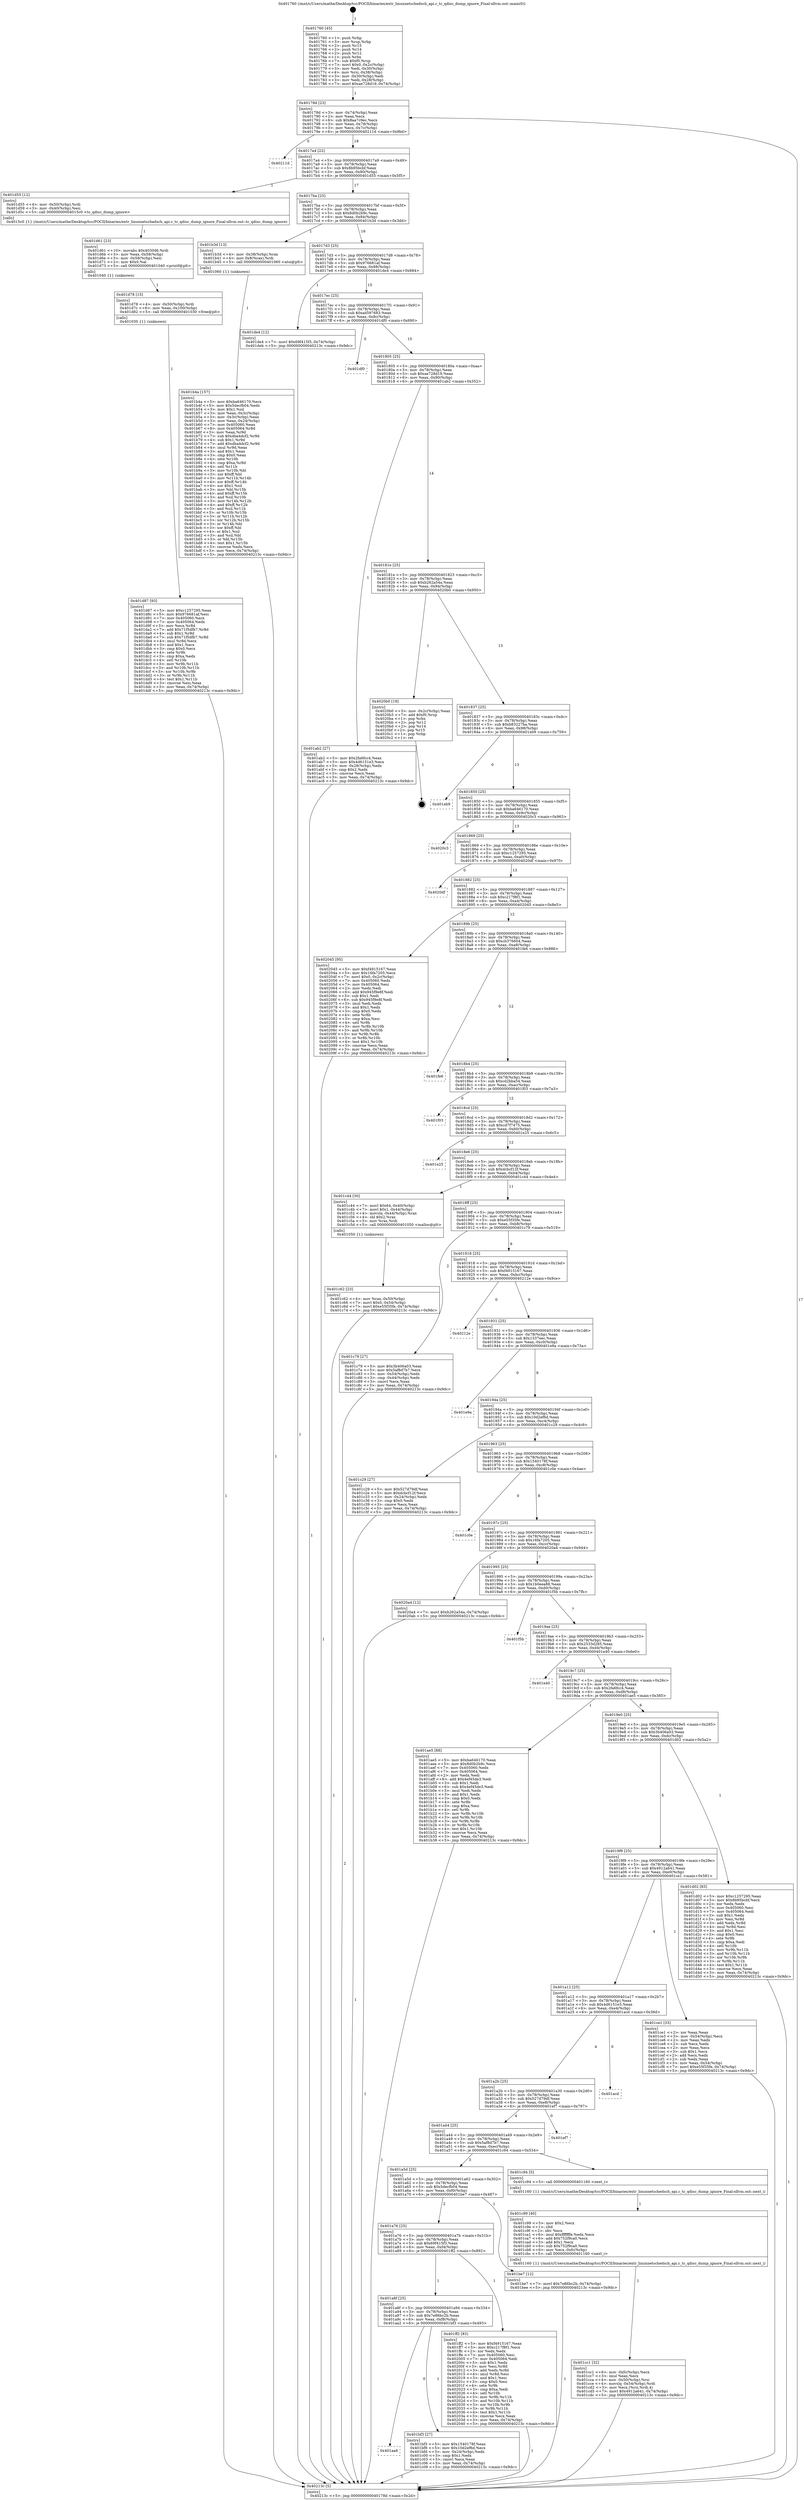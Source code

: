 digraph "0x401760" {
  label = "0x401760 (/mnt/c/Users/mathe/Desktop/tcc/POCII/binaries/extr_linuxnetschedsch_api.c_tc_qdisc_dump_ignore_Final-ollvm.out::main(0))"
  labelloc = "t"
  node[shape=record]

  Entry [label="",width=0.3,height=0.3,shape=circle,fillcolor=black,style=filled]
  "0x40178d" [label="{
     0x40178d [23]\l
     | [instrs]\l
     &nbsp;&nbsp;0x40178d \<+3\>: mov -0x74(%rbp),%eax\l
     &nbsp;&nbsp;0x401790 \<+2\>: mov %eax,%ecx\l
     &nbsp;&nbsp;0x401792 \<+6\>: sub $0x8aa7c9ec,%ecx\l
     &nbsp;&nbsp;0x401798 \<+3\>: mov %eax,-0x78(%rbp)\l
     &nbsp;&nbsp;0x40179b \<+3\>: mov %ecx,-0x7c(%rbp)\l
     &nbsp;&nbsp;0x40179e \<+6\>: je 000000000040211d \<main+0x9bd\>\l
  }"]
  "0x40211d" [label="{
     0x40211d\l
  }", style=dashed]
  "0x4017a4" [label="{
     0x4017a4 [22]\l
     | [instrs]\l
     &nbsp;&nbsp;0x4017a4 \<+5\>: jmp 00000000004017a9 \<main+0x49\>\l
     &nbsp;&nbsp;0x4017a9 \<+3\>: mov -0x78(%rbp),%eax\l
     &nbsp;&nbsp;0x4017ac \<+5\>: sub $0x8b95bcbf,%eax\l
     &nbsp;&nbsp;0x4017b1 \<+3\>: mov %eax,-0x80(%rbp)\l
     &nbsp;&nbsp;0x4017b4 \<+6\>: je 0000000000401d55 \<main+0x5f5\>\l
  }"]
  Exit [label="",width=0.3,height=0.3,shape=circle,fillcolor=black,style=filled,peripheries=2]
  "0x401d55" [label="{
     0x401d55 [12]\l
     | [instrs]\l
     &nbsp;&nbsp;0x401d55 \<+4\>: mov -0x50(%rbp),%rdi\l
     &nbsp;&nbsp;0x401d59 \<+3\>: mov -0x40(%rbp),%esi\l
     &nbsp;&nbsp;0x401d5c \<+5\>: call 00000000004015c0 \<tc_qdisc_dump_ignore\>\l
     | [calls]\l
     &nbsp;&nbsp;0x4015c0 \{1\} (/mnt/c/Users/mathe/Desktop/tcc/POCII/binaries/extr_linuxnetschedsch_api.c_tc_qdisc_dump_ignore_Final-ollvm.out::tc_qdisc_dump_ignore)\l
  }"]
  "0x4017ba" [label="{
     0x4017ba [25]\l
     | [instrs]\l
     &nbsp;&nbsp;0x4017ba \<+5\>: jmp 00000000004017bf \<main+0x5f\>\l
     &nbsp;&nbsp;0x4017bf \<+3\>: mov -0x78(%rbp),%eax\l
     &nbsp;&nbsp;0x4017c2 \<+5\>: sub $0x8d0b2b9c,%eax\l
     &nbsp;&nbsp;0x4017c7 \<+6\>: mov %eax,-0x84(%rbp)\l
     &nbsp;&nbsp;0x4017cd \<+6\>: je 0000000000401b3d \<main+0x3dd\>\l
  }"]
  "0x401d87" [label="{
     0x401d87 [93]\l
     | [instrs]\l
     &nbsp;&nbsp;0x401d87 \<+5\>: mov $0xc1257295,%eax\l
     &nbsp;&nbsp;0x401d8c \<+5\>: mov $0x976681af,%esi\l
     &nbsp;&nbsp;0x401d91 \<+7\>: mov 0x405060,%ecx\l
     &nbsp;&nbsp;0x401d98 \<+7\>: mov 0x405064,%edx\l
     &nbsp;&nbsp;0x401d9f \<+3\>: mov %ecx,%r8d\l
     &nbsp;&nbsp;0x401da2 \<+7\>: add $0x71f5dfb7,%r8d\l
     &nbsp;&nbsp;0x401da9 \<+4\>: sub $0x1,%r8d\l
     &nbsp;&nbsp;0x401dad \<+7\>: sub $0x71f5dfb7,%r8d\l
     &nbsp;&nbsp;0x401db4 \<+4\>: imul %r8d,%ecx\l
     &nbsp;&nbsp;0x401db8 \<+3\>: and $0x1,%ecx\l
     &nbsp;&nbsp;0x401dbb \<+3\>: cmp $0x0,%ecx\l
     &nbsp;&nbsp;0x401dbe \<+4\>: sete %r9b\l
     &nbsp;&nbsp;0x401dc2 \<+3\>: cmp $0xa,%edx\l
     &nbsp;&nbsp;0x401dc5 \<+4\>: setl %r10b\l
     &nbsp;&nbsp;0x401dc9 \<+3\>: mov %r9b,%r11b\l
     &nbsp;&nbsp;0x401dcc \<+3\>: and %r10b,%r11b\l
     &nbsp;&nbsp;0x401dcf \<+3\>: xor %r10b,%r9b\l
     &nbsp;&nbsp;0x401dd2 \<+3\>: or %r9b,%r11b\l
     &nbsp;&nbsp;0x401dd5 \<+4\>: test $0x1,%r11b\l
     &nbsp;&nbsp;0x401dd9 \<+3\>: cmovne %esi,%eax\l
     &nbsp;&nbsp;0x401ddc \<+3\>: mov %eax,-0x74(%rbp)\l
     &nbsp;&nbsp;0x401ddf \<+5\>: jmp 000000000040213c \<main+0x9dc\>\l
  }"]
  "0x401b3d" [label="{
     0x401b3d [13]\l
     | [instrs]\l
     &nbsp;&nbsp;0x401b3d \<+4\>: mov -0x38(%rbp),%rax\l
     &nbsp;&nbsp;0x401b41 \<+4\>: mov 0x8(%rax),%rdi\l
     &nbsp;&nbsp;0x401b45 \<+5\>: call 0000000000401060 \<atoi@plt\>\l
     | [calls]\l
     &nbsp;&nbsp;0x401060 \{1\} (unknown)\l
  }"]
  "0x4017d3" [label="{
     0x4017d3 [25]\l
     | [instrs]\l
     &nbsp;&nbsp;0x4017d3 \<+5\>: jmp 00000000004017d8 \<main+0x78\>\l
     &nbsp;&nbsp;0x4017d8 \<+3\>: mov -0x78(%rbp),%eax\l
     &nbsp;&nbsp;0x4017db \<+5\>: sub $0x976681af,%eax\l
     &nbsp;&nbsp;0x4017e0 \<+6\>: mov %eax,-0x88(%rbp)\l
     &nbsp;&nbsp;0x4017e6 \<+6\>: je 0000000000401de4 \<main+0x684\>\l
  }"]
  "0x401d78" [label="{
     0x401d78 [15]\l
     | [instrs]\l
     &nbsp;&nbsp;0x401d78 \<+4\>: mov -0x50(%rbp),%rdi\l
     &nbsp;&nbsp;0x401d7c \<+6\>: mov %eax,-0x100(%rbp)\l
     &nbsp;&nbsp;0x401d82 \<+5\>: call 0000000000401030 \<free@plt\>\l
     | [calls]\l
     &nbsp;&nbsp;0x401030 \{1\} (unknown)\l
  }"]
  "0x401de4" [label="{
     0x401de4 [12]\l
     | [instrs]\l
     &nbsp;&nbsp;0x401de4 \<+7\>: movl $0x69f415f3,-0x74(%rbp)\l
     &nbsp;&nbsp;0x401deb \<+5\>: jmp 000000000040213c \<main+0x9dc\>\l
  }"]
  "0x4017ec" [label="{
     0x4017ec [25]\l
     | [instrs]\l
     &nbsp;&nbsp;0x4017ec \<+5\>: jmp 00000000004017f1 \<main+0x91\>\l
     &nbsp;&nbsp;0x4017f1 \<+3\>: mov -0x78(%rbp),%eax\l
     &nbsp;&nbsp;0x4017f4 \<+5\>: sub $0xad597683,%eax\l
     &nbsp;&nbsp;0x4017f9 \<+6\>: mov %eax,-0x8c(%rbp)\l
     &nbsp;&nbsp;0x4017ff \<+6\>: je 0000000000401df0 \<main+0x690\>\l
  }"]
  "0x401d61" [label="{
     0x401d61 [23]\l
     | [instrs]\l
     &nbsp;&nbsp;0x401d61 \<+10\>: movabs $0x4030d6,%rdi\l
     &nbsp;&nbsp;0x401d6b \<+3\>: mov %eax,-0x58(%rbp)\l
     &nbsp;&nbsp;0x401d6e \<+3\>: mov -0x58(%rbp),%esi\l
     &nbsp;&nbsp;0x401d71 \<+2\>: mov $0x0,%al\l
     &nbsp;&nbsp;0x401d73 \<+5\>: call 0000000000401040 \<printf@plt\>\l
     | [calls]\l
     &nbsp;&nbsp;0x401040 \{1\} (unknown)\l
  }"]
  "0x401df0" [label="{
     0x401df0\l
  }", style=dashed]
  "0x401805" [label="{
     0x401805 [25]\l
     | [instrs]\l
     &nbsp;&nbsp;0x401805 \<+5\>: jmp 000000000040180a \<main+0xaa\>\l
     &nbsp;&nbsp;0x40180a \<+3\>: mov -0x78(%rbp),%eax\l
     &nbsp;&nbsp;0x40180d \<+5\>: sub $0xae728d19,%eax\l
     &nbsp;&nbsp;0x401812 \<+6\>: mov %eax,-0x90(%rbp)\l
     &nbsp;&nbsp;0x401818 \<+6\>: je 0000000000401ab2 \<main+0x352\>\l
  }"]
  "0x401cc1" [label="{
     0x401cc1 [32]\l
     | [instrs]\l
     &nbsp;&nbsp;0x401cc1 \<+6\>: mov -0xfc(%rbp),%ecx\l
     &nbsp;&nbsp;0x401cc7 \<+3\>: imul %eax,%ecx\l
     &nbsp;&nbsp;0x401cca \<+4\>: mov -0x50(%rbp),%rsi\l
     &nbsp;&nbsp;0x401cce \<+4\>: movslq -0x54(%rbp),%rdi\l
     &nbsp;&nbsp;0x401cd2 \<+3\>: mov %ecx,(%rsi,%rdi,4)\l
     &nbsp;&nbsp;0x401cd5 \<+7\>: movl $0x4912a641,-0x74(%rbp)\l
     &nbsp;&nbsp;0x401cdc \<+5\>: jmp 000000000040213c \<main+0x9dc\>\l
  }"]
  "0x401ab2" [label="{
     0x401ab2 [27]\l
     | [instrs]\l
     &nbsp;&nbsp;0x401ab2 \<+5\>: mov $0x2fa6fcc4,%eax\l
     &nbsp;&nbsp;0x401ab7 \<+5\>: mov $0x4d6151e3,%ecx\l
     &nbsp;&nbsp;0x401abc \<+3\>: mov -0x28(%rbp),%edx\l
     &nbsp;&nbsp;0x401abf \<+3\>: cmp $0x2,%edx\l
     &nbsp;&nbsp;0x401ac2 \<+3\>: cmovne %ecx,%eax\l
     &nbsp;&nbsp;0x401ac5 \<+3\>: mov %eax,-0x74(%rbp)\l
     &nbsp;&nbsp;0x401ac8 \<+5\>: jmp 000000000040213c \<main+0x9dc\>\l
  }"]
  "0x40181e" [label="{
     0x40181e [25]\l
     | [instrs]\l
     &nbsp;&nbsp;0x40181e \<+5\>: jmp 0000000000401823 \<main+0xc3\>\l
     &nbsp;&nbsp;0x401823 \<+3\>: mov -0x78(%rbp),%eax\l
     &nbsp;&nbsp;0x401826 \<+5\>: sub $0xb262a54a,%eax\l
     &nbsp;&nbsp;0x40182b \<+6\>: mov %eax,-0x94(%rbp)\l
     &nbsp;&nbsp;0x401831 \<+6\>: je 00000000004020b0 \<main+0x950\>\l
  }"]
  "0x40213c" [label="{
     0x40213c [5]\l
     | [instrs]\l
     &nbsp;&nbsp;0x40213c \<+5\>: jmp 000000000040178d \<main+0x2d\>\l
  }"]
  "0x401760" [label="{
     0x401760 [45]\l
     | [instrs]\l
     &nbsp;&nbsp;0x401760 \<+1\>: push %rbp\l
     &nbsp;&nbsp;0x401761 \<+3\>: mov %rsp,%rbp\l
     &nbsp;&nbsp;0x401764 \<+2\>: push %r15\l
     &nbsp;&nbsp;0x401766 \<+2\>: push %r14\l
     &nbsp;&nbsp;0x401768 \<+2\>: push %r12\l
     &nbsp;&nbsp;0x40176a \<+1\>: push %rbx\l
     &nbsp;&nbsp;0x40176b \<+7\>: sub $0xf0,%rsp\l
     &nbsp;&nbsp;0x401772 \<+7\>: movl $0x0,-0x2c(%rbp)\l
     &nbsp;&nbsp;0x401779 \<+3\>: mov %edi,-0x30(%rbp)\l
     &nbsp;&nbsp;0x40177c \<+4\>: mov %rsi,-0x38(%rbp)\l
     &nbsp;&nbsp;0x401780 \<+3\>: mov -0x30(%rbp),%edi\l
     &nbsp;&nbsp;0x401783 \<+3\>: mov %edi,-0x28(%rbp)\l
     &nbsp;&nbsp;0x401786 \<+7\>: movl $0xae728d19,-0x74(%rbp)\l
  }"]
  "0x401c99" [label="{
     0x401c99 [40]\l
     | [instrs]\l
     &nbsp;&nbsp;0x401c99 \<+5\>: mov $0x2,%ecx\l
     &nbsp;&nbsp;0x401c9e \<+1\>: cltd\l
     &nbsp;&nbsp;0x401c9f \<+2\>: idiv %ecx\l
     &nbsp;&nbsp;0x401ca1 \<+6\>: imul $0xfffffffe,%edx,%ecx\l
     &nbsp;&nbsp;0x401ca7 \<+6\>: add $0x752f9ca0,%ecx\l
     &nbsp;&nbsp;0x401cad \<+3\>: add $0x1,%ecx\l
     &nbsp;&nbsp;0x401cb0 \<+6\>: sub $0x752f9ca0,%ecx\l
     &nbsp;&nbsp;0x401cb6 \<+6\>: mov %ecx,-0xfc(%rbp)\l
     &nbsp;&nbsp;0x401cbc \<+5\>: call 0000000000401160 \<next_i\>\l
     | [calls]\l
     &nbsp;&nbsp;0x401160 \{1\} (/mnt/c/Users/mathe/Desktop/tcc/POCII/binaries/extr_linuxnetschedsch_api.c_tc_qdisc_dump_ignore_Final-ollvm.out::next_i)\l
  }"]
  "0x4020b0" [label="{
     0x4020b0 [19]\l
     | [instrs]\l
     &nbsp;&nbsp;0x4020b0 \<+3\>: mov -0x2c(%rbp),%eax\l
     &nbsp;&nbsp;0x4020b3 \<+7\>: add $0xf0,%rsp\l
     &nbsp;&nbsp;0x4020ba \<+1\>: pop %rbx\l
     &nbsp;&nbsp;0x4020bb \<+2\>: pop %r12\l
     &nbsp;&nbsp;0x4020bd \<+2\>: pop %r14\l
     &nbsp;&nbsp;0x4020bf \<+2\>: pop %r15\l
     &nbsp;&nbsp;0x4020c1 \<+1\>: pop %rbp\l
     &nbsp;&nbsp;0x4020c2 \<+1\>: ret\l
  }"]
  "0x401837" [label="{
     0x401837 [25]\l
     | [instrs]\l
     &nbsp;&nbsp;0x401837 \<+5\>: jmp 000000000040183c \<main+0xdc\>\l
     &nbsp;&nbsp;0x40183c \<+3\>: mov -0x78(%rbp),%eax\l
     &nbsp;&nbsp;0x40183f \<+5\>: sub $0xb83227ba,%eax\l
     &nbsp;&nbsp;0x401844 \<+6\>: mov %eax,-0x98(%rbp)\l
     &nbsp;&nbsp;0x40184a \<+6\>: je 0000000000401eb9 \<main+0x759\>\l
  }"]
  "0x401c62" [label="{
     0x401c62 [23]\l
     | [instrs]\l
     &nbsp;&nbsp;0x401c62 \<+4\>: mov %rax,-0x50(%rbp)\l
     &nbsp;&nbsp;0x401c66 \<+7\>: movl $0x0,-0x54(%rbp)\l
     &nbsp;&nbsp;0x401c6d \<+7\>: movl $0xe55f35fe,-0x74(%rbp)\l
     &nbsp;&nbsp;0x401c74 \<+5\>: jmp 000000000040213c \<main+0x9dc\>\l
  }"]
  "0x401eb9" [label="{
     0x401eb9\l
  }", style=dashed]
  "0x401850" [label="{
     0x401850 [25]\l
     | [instrs]\l
     &nbsp;&nbsp;0x401850 \<+5\>: jmp 0000000000401855 \<main+0xf5\>\l
     &nbsp;&nbsp;0x401855 \<+3\>: mov -0x78(%rbp),%eax\l
     &nbsp;&nbsp;0x401858 \<+5\>: sub $0xba646170,%eax\l
     &nbsp;&nbsp;0x40185d \<+6\>: mov %eax,-0x9c(%rbp)\l
     &nbsp;&nbsp;0x401863 \<+6\>: je 00000000004020c3 \<main+0x963\>\l
  }"]
  "0x401aa8" [label="{
     0x401aa8\l
  }", style=dashed]
  "0x4020c3" [label="{
     0x4020c3\l
  }", style=dashed]
  "0x401869" [label="{
     0x401869 [25]\l
     | [instrs]\l
     &nbsp;&nbsp;0x401869 \<+5\>: jmp 000000000040186e \<main+0x10e\>\l
     &nbsp;&nbsp;0x40186e \<+3\>: mov -0x78(%rbp),%eax\l
     &nbsp;&nbsp;0x401871 \<+5\>: sub $0xc1257295,%eax\l
     &nbsp;&nbsp;0x401876 \<+6\>: mov %eax,-0xa0(%rbp)\l
     &nbsp;&nbsp;0x40187c \<+6\>: je 00000000004020df \<main+0x97f\>\l
  }"]
  "0x401bf3" [label="{
     0x401bf3 [27]\l
     | [instrs]\l
     &nbsp;&nbsp;0x401bf3 \<+5\>: mov $0x1540178f,%eax\l
     &nbsp;&nbsp;0x401bf8 \<+5\>: mov $0x10d2ef6d,%ecx\l
     &nbsp;&nbsp;0x401bfd \<+3\>: mov -0x24(%rbp),%edx\l
     &nbsp;&nbsp;0x401c00 \<+3\>: cmp $0x1,%edx\l
     &nbsp;&nbsp;0x401c03 \<+3\>: cmovl %ecx,%eax\l
     &nbsp;&nbsp;0x401c06 \<+3\>: mov %eax,-0x74(%rbp)\l
     &nbsp;&nbsp;0x401c09 \<+5\>: jmp 000000000040213c \<main+0x9dc\>\l
  }"]
  "0x4020df" [label="{
     0x4020df\l
  }", style=dashed]
  "0x401882" [label="{
     0x401882 [25]\l
     | [instrs]\l
     &nbsp;&nbsp;0x401882 \<+5\>: jmp 0000000000401887 \<main+0x127\>\l
     &nbsp;&nbsp;0x401887 \<+3\>: mov -0x78(%rbp),%eax\l
     &nbsp;&nbsp;0x40188a \<+5\>: sub $0xc217f8f1,%eax\l
     &nbsp;&nbsp;0x40188f \<+6\>: mov %eax,-0xa4(%rbp)\l
     &nbsp;&nbsp;0x401895 \<+6\>: je 0000000000402045 \<main+0x8e5\>\l
  }"]
  "0x401a8f" [label="{
     0x401a8f [25]\l
     | [instrs]\l
     &nbsp;&nbsp;0x401a8f \<+5\>: jmp 0000000000401a94 \<main+0x334\>\l
     &nbsp;&nbsp;0x401a94 \<+3\>: mov -0x78(%rbp),%eax\l
     &nbsp;&nbsp;0x401a97 \<+5\>: sub $0x7e86bc2b,%eax\l
     &nbsp;&nbsp;0x401a9c \<+6\>: mov %eax,-0xf8(%rbp)\l
     &nbsp;&nbsp;0x401aa2 \<+6\>: je 0000000000401bf3 \<main+0x493\>\l
  }"]
  "0x402045" [label="{
     0x402045 [95]\l
     | [instrs]\l
     &nbsp;&nbsp;0x402045 \<+5\>: mov $0xf4915167,%eax\l
     &nbsp;&nbsp;0x40204a \<+5\>: mov $0x16fa7205,%ecx\l
     &nbsp;&nbsp;0x40204f \<+7\>: movl $0x0,-0x2c(%rbp)\l
     &nbsp;&nbsp;0x402056 \<+7\>: mov 0x405060,%edx\l
     &nbsp;&nbsp;0x40205d \<+7\>: mov 0x405064,%esi\l
     &nbsp;&nbsp;0x402064 \<+2\>: mov %edx,%edi\l
     &nbsp;&nbsp;0x402066 \<+6\>: add $0x945f9e8f,%edi\l
     &nbsp;&nbsp;0x40206c \<+3\>: sub $0x1,%edi\l
     &nbsp;&nbsp;0x40206f \<+6\>: sub $0x945f9e8f,%edi\l
     &nbsp;&nbsp;0x402075 \<+3\>: imul %edi,%edx\l
     &nbsp;&nbsp;0x402078 \<+3\>: and $0x1,%edx\l
     &nbsp;&nbsp;0x40207b \<+3\>: cmp $0x0,%edx\l
     &nbsp;&nbsp;0x40207e \<+4\>: sete %r8b\l
     &nbsp;&nbsp;0x402082 \<+3\>: cmp $0xa,%esi\l
     &nbsp;&nbsp;0x402085 \<+4\>: setl %r9b\l
     &nbsp;&nbsp;0x402089 \<+3\>: mov %r8b,%r10b\l
     &nbsp;&nbsp;0x40208c \<+3\>: and %r9b,%r10b\l
     &nbsp;&nbsp;0x40208f \<+3\>: xor %r9b,%r8b\l
     &nbsp;&nbsp;0x402092 \<+3\>: or %r8b,%r10b\l
     &nbsp;&nbsp;0x402095 \<+4\>: test $0x1,%r10b\l
     &nbsp;&nbsp;0x402099 \<+3\>: cmovne %ecx,%eax\l
     &nbsp;&nbsp;0x40209c \<+3\>: mov %eax,-0x74(%rbp)\l
     &nbsp;&nbsp;0x40209f \<+5\>: jmp 000000000040213c \<main+0x9dc\>\l
  }"]
  "0x40189b" [label="{
     0x40189b [25]\l
     | [instrs]\l
     &nbsp;&nbsp;0x40189b \<+5\>: jmp 00000000004018a0 \<main+0x140\>\l
     &nbsp;&nbsp;0x4018a0 \<+3\>: mov -0x78(%rbp),%eax\l
     &nbsp;&nbsp;0x4018a3 \<+5\>: sub $0xcb376604,%eax\l
     &nbsp;&nbsp;0x4018a8 \<+6\>: mov %eax,-0xa8(%rbp)\l
     &nbsp;&nbsp;0x4018ae \<+6\>: je 0000000000401fe6 \<main+0x886\>\l
  }"]
  "0x401ff2" [label="{
     0x401ff2 [83]\l
     | [instrs]\l
     &nbsp;&nbsp;0x401ff2 \<+5\>: mov $0xf4915167,%eax\l
     &nbsp;&nbsp;0x401ff7 \<+5\>: mov $0xc217f8f1,%ecx\l
     &nbsp;&nbsp;0x401ffc \<+2\>: xor %edx,%edx\l
     &nbsp;&nbsp;0x401ffe \<+7\>: mov 0x405060,%esi\l
     &nbsp;&nbsp;0x402005 \<+7\>: mov 0x405064,%edi\l
     &nbsp;&nbsp;0x40200c \<+3\>: sub $0x1,%edx\l
     &nbsp;&nbsp;0x40200f \<+3\>: mov %esi,%r8d\l
     &nbsp;&nbsp;0x402012 \<+3\>: add %edx,%r8d\l
     &nbsp;&nbsp;0x402015 \<+4\>: imul %r8d,%esi\l
     &nbsp;&nbsp;0x402019 \<+3\>: and $0x1,%esi\l
     &nbsp;&nbsp;0x40201c \<+3\>: cmp $0x0,%esi\l
     &nbsp;&nbsp;0x40201f \<+4\>: sete %r9b\l
     &nbsp;&nbsp;0x402023 \<+3\>: cmp $0xa,%edi\l
     &nbsp;&nbsp;0x402026 \<+4\>: setl %r10b\l
     &nbsp;&nbsp;0x40202a \<+3\>: mov %r9b,%r11b\l
     &nbsp;&nbsp;0x40202d \<+3\>: and %r10b,%r11b\l
     &nbsp;&nbsp;0x402030 \<+3\>: xor %r10b,%r9b\l
     &nbsp;&nbsp;0x402033 \<+3\>: or %r9b,%r11b\l
     &nbsp;&nbsp;0x402036 \<+4\>: test $0x1,%r11b\l
     &nbsp;&nbsp;0x40203a \<+3\>: cmovne %ecx,%eax\l
     &nbsp;&nbsp;0x40203d \<+3\>: mov %eax,-0x74(%rbp)\l
     &nbsp;&nbsp;0x402040 \<+5\>: jmp 000000000040213c \<main+0x9dc\>\l
  }"]
  "0x401fe6" [label="{
     0x401fe6\l
  }", style=dashed]
  "0x4018b4" [label="{
     0x4018b4 [25]\l
     | [instrs]\l
     &nbsp;&nbsp;0x4018b4 \<+5\>: jmp 00000000004018b9 \<main+0x159\>\l
     &nbsp;&nbsp;0x4018b9 \<+3\>: mov -0x78(%rbp),%eax\l
     &nbsp;&nbsp;0x4018bc \<+5\>: sub $0xcd2bba54,%eax\l
     &nbsp;&nbsp;0x4018c1 \<+6\>: mov %eax,-0xac(%rbp)\l
     &nbsp;&nbsp;0x4018c7 \<+6\>: je 0000000000401f03 \<main+0x7a3\>\l
  }"]
  "0x401a76" [label="{
     0x401a76 [25]\l
     | [instrs]\l
     &nbsp;&nbsp;0x401a76 \<+5\>: jmp 0000000000401a7b \<main+0x31b\>\l
     &nbsp;&nbsp;0x401a7b \<+3\>: mov -0x78(%rbp),%eax\l
     &nbsp;&nbsp;0x401a7e \<+5\>: sub $0x69f415f3,%eax\l
     &nbsp;&nbsp;0x401a83 \<+6\>: mov %eax,-0xf4(%rbp)\l
     &nbsp;&nbsp;0x401a89 \<+6\>: je 0000000000401ff2 \<main+0x892\>\l
  }"]
  "0x401f03" [label="{
     0x401f03\l
  }", style=dashed]
  "0x4018cd" [label="{
     0x4018cd [25]\l
     | [instrs]\l
     &nbsp;&nbsp;0x4018cd \<+5\>: jmp 00000000004018d2 \<main+0x172\>\l
     &nbsp;&nbsp;0x4018d2 \<+3\>: mov -0x78(%rbp),%eax\l
     &nbsp;&nbsp;0x4018d5 \<+5\>: sub $0xcd7f7475,%eax\l
     &nbsp;&nbsp;0x4018da \<+6\>: mov %eax,-0xb0(%rbp)\l
     &nbsp;&nbsp;0x4018e0 \<+6\>: je 0000000000401e25 \<main+0x6c5\>\l
  }"]
  "0x401be7" [label="{
     0x401be7 [12]\l
     | [instrs]\l
     &nbsp;&nbsp;0x401be7 \<+7\>: movl $0x7e86bc2b,-0x74(%rbp)\l
     &nbsp;&nbsp;0x401bee \<+5\>: jmp 000000000040213c \<main+0x9dc\>\l
  }"]
  "0x401e25" [label="{
     0x401e25\l
  }", style=dashed]
  "0x4018e6" [label="{
     0x4018e6 [25]\l
     | [instrs]\l
     &nbsp;&nbsp;0x4018e6 \<+5\>: jmp 00000000004018eb \<main+0x18b\>\l
     &nbsp;&nbsp;0x4018eb \<+3\>: mov -0x78(%rbp),%eax\l
     &nbsp;&nbsp;0x4018ee \<+5\>: sub $0xdcbcf12f,%eax\l
     &nbsp;&nbsp;0x4018f3 \<+6\>: mov %eax,-0xb4(%rbp)\l
     &nbsp;&nbsp;0x4018f9 \<+6\>: je 0000000000401c44 \<main+0x4e4\>\l
  }"]
  "0x401a5d" [label="{
     0x401a5d [25]\l
     | [instrs]\l
     &nbsp;&nbsp;0x401a5d \<+5\>: jmp 0000000000401a62 \<main+0x302\>\l
     &nbsp;&nbsp;0x401a62 \<+3\>: mov -0x78(%rbp),%eax\l
     &nbsp;&nbsp;0x401a65 \<+5\>: sub $0x5decfb04,%eax\l
     &nbsp;&nbsp;0x401a6a \<+6\>: mov %eax,-0xf0(%rbp)\l
     &nbsp;&nbsp;0x401a70 \<+6\>: je 0000000000401be7 \<main+0x487\>\l
  }"]
  "0x401c44" [label="{
     0x401c44 [30]\l
     | [instrs]\l
     &nbsp;&nbsp;0x401c44 \<+7\>: movl $0x64,-0x40(%rbp)\l
     &nbsp;&nbsp;0x401c4b \<+7\>: movl $0x1,-0x44(%rbp)\l
     &nbsp;&nbsp;0x401c52 \<+4\>: movslq -0x44(%rbp),%rax\l
     &nbsp;&nbsp;0x401c56 \<+4\>: shl $0x2,%rax\l
     &nbsp;&nbsp;0x401c5a \<+3\>: mov %rax,%rdi\l
     &nbsp;&nbsp;0x401c5d \<+5\>: call 0000000000401050 \<malloc@plt\>\l
     | [calls]\l
     &nbsp;&nbsp;0x401050 \{1\} (unknown)\l
  }"]
  "0x4018ff" [label="{
     0x4018ff [25]\l
     | [instrs]\l
     &nbsp;&nbsp;0x4018ff \<+5\>: jmp 0000000000401904 \<main+0x1a4\>\l
     &nbsp;&nbsp;0x401904 \<+3\>: mov -0x78(%rbp),%eax\l
     &nbsp;&nbsp;0x401907 \<+5\>: sub $0xe55f35fe,%eax\l
     &nbsp;&nbsp;0x40190c \<+6\>: mov %eax,-0xb8(%rbp)\l
     &nbsp;&nbsp;0x401912 \<+6\>: je 0000000000401c79 \<main+0x519\>\l
  }"]
  "0x401c94" [label="{
     0x401c94 [5]\l
     | [instrs]\l
     &nbsp;&nbsp;0x401c94 \<+5\>: call 0000000000401160 \<next_i\>\l
     | [calls]\l
     &nbsp;&nbsp;0x401160 \{1\} (/mnt/c/Users/mathe/Desktop/tcc/POCII/binaries/extr_linuxnetschedsch_api.c_tc_qdisc_dump_ignore_Final-ollvm.out::next_i)\l
  }"]
  "0x401c79" [label="{
     0x401c79 [27]\l
     | [instrs]\l
     &nbsp;&nbsp;0x401c79 \<+5\>: mov $0x3b406a03,%eax\l
     &nbsp;&nbsp;0x401c7e \<+5\>: mov $0x5af8d7b7,%ecx\l
     &nbsp;&nbsp;0x401c83 \<+3\>: mov -0x54(%rbp),%edx\l
     &nbsp;&nbsp;0x401c86 \<+3\>: cmp -0x44(%rbp),%edx\l
     &nbsp;&nbsp;0x401c89 \<+3\>: cmovl %ecx,%eax\l
     &nbsp;&nbsp;0x401c8c \<+3\>: mov %eax,-0x74(%rbp)\l
     &nbsp;&nbsp;0x401c8f \<+5\>: jmp 000000000040213c \<main+0x9dc\>\l
  }"]
  "0x401918" [label="{
     0x401918 [25]\l
     | [instrs]\l
     &nbsp;&nbsp;0x401918 \<+5\>: jmp 000000000040191d \<main+0x1bd\>\l
     &nbsp;&nbsp;0x40191d \<+3\>: mov -0x78(%rbp),%eax\l
     &nbsp;&nbsp;0x401920 \<+5\>: sub $0xf4915167,%eax\l
     &nbsp;&nbsp;0x401925 \<+6\>: mov %eax,-0xbc(%rbp)\l
     &nbsp;&nbsp;0x40192b \<+6\>: je 000000000040212e \<main+0x9ce\>\l
  }"]
  "0x401a44" [label="{
     0x401a44 [25]\l
     | [instrs]\l
     &nbsp;&nbsp;0x401a44 \<+5\>: jmp 0000000000401a49 \<main+0x2e9\>\l
     &nbsp;&nbsp;0x401a49 \<+3\>: mov -0x78(%rbp),%eax\l
     &nbsp;&nbsp;0x401a4c \<+5\>: sub $0x5af8d7b7,%eax\l
     &nbsp;&nbsp;0x401a51 \<+6\>: mov %eax,-0xec(%rbp)\l
     &nbsp;&nbsp;0x401a57 \<+6\>: je 0000000000401c94 \<main+0x534\>\l
  }"]
  "0x40212e" [label="{
     0x40212e\l
  }", style=dashed]
  "0x401931" [label="{
     0x401931 [25]\l
     | [instrs]\l
     &nbsp;&nbsp;0x401931 \<+5\>: jmp 0000000000401936 \<main+0x1d6\>\l
     &nbsp;&nbsp;0x401936 \<+3\>: mov -0x78(%rbp),%eax\l
     &nbsp;&nbsp;0x401939 \<+5\>: sub $0x1537eec,%eax\l
     &nbsp;&nbsp;0x40193e \<+6\>: mov %eax,-0xc0(%rbp)\l
     &nbsp;&nbsp;0x401944 \<+6\>: je 0000000000401e9a \<main+0x73a\>\l
  }"]
  "0x401ef7" [label="{
     0x401ef7\l
  }", style=dashed]
  "0x401e9a" [label="{
     0x401e9a\l
  }", style=dashed]
  "0x40194a" [label="{
     0x40194a [25]\l
     | [instrs]\l
     &nbsp;&nbsp;0x40194a \<+5\>: jmp 000000000040194f \<main+0x1ef\>\l
     &nbsp;&nbsp;0x40194f \<+3\>: mov -0x78(%rbp),%eax\l
     &nbsp;&nbsp;0x401952 \<+5\>: sub $0x10d2ef6d,%eax\l
     &nbsp;&nbsp;0x401957 \<+6\>: mov %eax,-0xc4(%rbp)\l
     &nbsp;&nbsp;0x40195d \<+6\>: je 0000000000401c29 \<main+0x4c9\>\l
  }"]
  "0x401a2b" [label="{
     0x401a2b [25]\l
     | [instrs]\l
     &nbsp;&nbsp;0x401a2b \<+5\>: jmp 0000000000401a30 \<main+0x2d0\>\l
     &nbsp;&nbsp;0x401a30 \<+3\>: mov -0x78(%rbp),%eax\l
     &nbsp;&nbsp;0x401a33 \<+5\>: sub $0x527d79df,%eax\l
     &nbsp;&nbsp;0x401a38 \<+6\>: mov %eax,-0xe8(%rbp)\l
     &nbsp;&nbsp;0x401a3e \<+6\>: je 0000000000401ef7 \<main+0x797\>\l
  }"]
  "0x401c29" [label="{
     0x401c29 [27]\l
     | [instrs]\l
     &nbsp;&nbsp;0x401c29 \<+5\>: mov $0x527d79df,%eax\l
     &nbsp;&nbsp;0x401c2e \<+5\>: mov $0xdcbcf12f,%ecx\l
     &nbsp;&nbsp;0x401c33 \<+3\>: mov -0x24(%rbp),%edx\l
     &nbsp;&nbsp;0x401c36 \<+3\>: cmp $0x0,%edx\l
     &nbsp;&nbsp;0x401c39 \<+3\>: cmove %ecx,%eax\l
     &nbsp;&nbsp;0x401c3c \<+3\>: mov %eax,-0x74(%rbp)\l
     &nbsp;&nbsp;0x401c3f \<+5\>: jmp 000000000040213c \<main+0x9dc\>\l
  }"]
  "0x401963" [label="{
     0x401963 [25]\l
     | [instrs]\l
     &nbsp;&nbsp;0x401963 \<+5\>: jmp 0000000000401968 \<main+0x208\>\l
     &nbsp;&nbsp;0x401968 \<+3\>: mov -0x78(%rbp),%eax\l
     &nbsp;&nbsp;0x40196b \<+5\>: sub $0x1540178f,%eax\l
     &nbsp;&nbsp;0x401970 \<+6\>: mov %eax,-0xc8(%rbp)\l
     &nbsp;&nbsp;0x401976 \<+6\>: je 0000000000401c0e \<main+0x4ae\>\l
  }"]
  "0x401acd" [label="{
     0x401acd\l
  }", style=dashed]
  "0x401c0e" [label="{
     0x401c0e\l
  }", style=dashed]
  "0x40197c" [label="{
     0x40197c [25]\l
     | [instrs]\l
     &nbsp;&nbsp;0x40197c \<+5\>: jmp 0000000000401981 \<main+0x221\>\l
     &nbsp;&nbsp;0x401981 \<+3\>: mov -0x78(%rbp),%eax\l
     &nbsp;&nbsp;0x401984 \<+5\>: sub $0x16fa7205,%eax\l
     &nbsp;&nbsp;0x401989 \<+6\>: mov %eax,-0xcc(%rbp)\l
     &nbsp;&nbsp;0x40198f \<+6\>: je 00000000004020a4 \<main+0x944\>\l
  }"]
  "0x401a12" [label="{
     0x401a12 [25]\l
     | [instrs]\l
     &nbsp;&nbsp;0x401a12 \<+5\>: jmp 0000000000401a17 \<main+0x2b7\>\l
     &nbsp;&nbsp;0x401a17 \<+3\>: mov -0x78(%rbp),%eax\l
     &nbsp;&nbsp;0x401a1a \<+5\>: sub $0x4d6151e3,%eax\l
     &nbsp;&nbsp;0x401a1f \<+6\>: mov %eax,-0xe4(%rbp)\l
     &nbsp;&nbsp;0x401a25 \<+6\>: je 0000000000401acd \<main+0x36d\>\l
  }"]
  "0x4020a4" [label="{
     0x4020a4 [12]\l
     | [instrs]\l
     &nbsp;&nbsp;0x4020a4 \<+7\>: movl $0xb262a54a,-0x74(%rbp)\l
     &nbsp;&nbsp;0x4020ab \<+5\>: jmp 000000000040213c \<main+0x9dc\>\l
  }"]
  "0x401995" [label="{
     0x401995 [25]\l
     | [instrs]\l
     &nbsp;&nbsp;0x401995 \<+5\>: jmp 000000000040199a \<main+0x23a\>\l
     &nbsp;&nbsp;0x40199a \<+3\>: mov -0x78(%rbp),%eax\l
     &nbsp;&nbsp;0x40199d \<+5\>: sub $0x1b0eea88,%eax\l
     &nbsp;&nbsp;0x4019a2 \<+6\>: mov %eax,-0xd0(%rbp)\l
     &nbsp;&nbsp;0x4019a8 \<+6\>: je 0000000000401f5b \<main+0x7fb\>\l
  }"]
  "0x401ce1" [label="{
     0x401ce1 [33]\l
     | [instrs]\l
     &nbsp;&nbsp;0x401ce1 \<+2\>: xor %eax,%eax\l
     &nbsp;&nbsp;0x401ce3 \<+3\>: mov -0x54(%rbp),%ecx\l
     &nbsp;&nbsp;0x401ce6 \<+2\>: mov %eax,%edx\l
     &nbsp;&nbsp;0x401ce8 \<+2\>: sub %ecx,%edx\l
     &nbsp;&nbsp;0x401cea \<+2\>: mov %eax,%ecx\l
     &nbsp;&nbsp;0x401cec \<+3\>: sub $0x1,%ecx\l
     &nbsp;&nbsp;0x401cef \<+2\>: add %ecx,%edx\l
     &nbsp;&nbsp;0x401cf1 \<+2\>: sub %edx,%eax\l
     &nbsp;&nbsp;0x401cf3 \<+3\>: mov %eax,-0x54(%rbp)\l
     &nbsp;&nbsp;0x401cf6 \<+7\>: movl $0xe55f35fe,-0x74(%rbp)\l
     &nbsp;&nbsp;0x401cfd \<+5\>: jmp 000000000040213c \<main+0x9dc\>\l
  }"]
  "0x401f5b" [label="{
     0x401f5b\l
  }", style=dashed]
  "0x4019ae" [label="{
     0x4019ae [25]\l
     | [instrs]\l
     &nbsp;&nbsp;0x4019ae \<+5\>: jmp 00000000004019b3 \<main+0x253\>\l
     &nbsp;&nbsp;0x4019b3 \<+3\>: mov -0x78(%rbp),%eax\l
     &nbsp;&nbsp;0x4019b6 \<+5\>: sub $0x2533d285,%eax\l
     &nbsp;&nbsp;0x4019bb \<+6\>: mov %eax,-0xd4(%rbp)\l
     &nbsp;&nbsp;0x4019c1 \<+6\>: je 0000000000401e40 \<main+0x6e0\>\l
  }"]
  "0x4019f9" [label="{
     0x4019f9 [25]\l
     | [instrs]\l
     &nbsp;&nbsp;0x4019f9 \<+5\>: jmp 00000000004019fe \<main+0x29e\>\l
     &nbsp;&nbsp;0x4019fe \<+3\>: mov -0x78(%rbp),%eax\l
     &nbsp;&nbsp;0x401a01 \<+5\>: sub $0x4912a641,%eax\l
     &nbsp;&nbsp;0x401a06 \<+6\>: mov %eax,-0xe0(%rbp)\l
     &nbsp;&nbsp;0x401a0c \<+6\>: je 0000000000401ce1 \<main+0x581\>\l
  }"]
  "0x401e40" [label="{
     0x401e40\l
  }", style=dashed]
  "0x4019c7" [label="{
     0x4019c7 [25]\l
     | [instrs]\l
     &nbsp;&nbsp;0x4019c7 \<+5\>: jmp 00000000004019cc \<main+0x26c\>\l
     &nbsp;&nbsp;0x4019cc \<+3\>: mov -0x78(%rbp),%eax\l
     &nbsp;&nbsp;0x4019cf \<+5\>: sub $0x2fa6fcc4,%eax\l
     &nbsp;&nbsp;0x4019d4 \<+6\>: mov %eax,-0xd8(%rbp)\l
     &nbsp;&nbsp;0x4019da \<+6\>: je 0000000000401ae5 \<main+0x385\>\l
  }"]
  "0x401d02" [label="{
     0x401d02 [83]\l
     | [instrs]\l
     &nbsp;&nbsp;0x401d02 \<+5\>: mov $0xc1257295,%eax\l
     &nbsp;&nbsp;0x401d07 \<+5\>: mov $0x8b95bcbf,%ecx\l
     &nbsp;&nbsp;0x401d0c \<+2\>: xor %edx,%edx\l
     &nbsp;&nbsp;0x401d0e \<+7\>: mov 0x405060,%esi\l
     &nbsp;&nbsp;0x401d15 \<+7\>: mov 0x405064,%edi\l
     &nbsp;&nbsp;0x401d1c \<+3\>: sub $0x1,%edx\l
     &nbsp;&nbsp;0x401d1f \<+3\>: mov %esi,%r8d\l
     &nbsp;&nbsp;0x401d22 \<+3\>: add %edx,%r8d\l
     &nbsp;&nbsp;0x401d25 \<+4\>: imul %r8d,%esi\l
     &nbsp;&nbsp;0x401d29 \<+3\>: and $0x1,%esi\l
     &nbsp;&nbsp;0x401d2c \<+3\>: cmp $0x0,%esi\l
     &nbsp;&nbsp;0x401d2f \<+4\>: sete %r9b\l
     &nbsp;&nbsp;0x401d33 \<+3\>: cmp $0xa,%edi\l
     &nbsp;&nbsp;0x401d36 \<+4\>: setl %r10b\l
     &nbsp;&nbsp;0x401d3a \<+3\>: mov %r9b,%r11b\l
     &nbsp;&nbsp;0x401d3d \<+3\>: and %r10b,%r11b\l
     &nbsp;&nbsp;0x401d40 \<+3\>: xor %r10b,%r9b\l
     &nbsp;&nbsp;0x401d43 \<+3\>: or %r9b,%r11b\l
     &nbsp;&nbsp;0x401d46 \<+4\>: test $0x1,%r11b\l
     &nbsp;&nbsp;0x401d4a \<+3\>: cmovne %ecx,%eax\l
     &nbsp;&nbsp;0x401d4d \<+3\>: mov %eax,-0x74(%rbp)\l
     &nbsp;&nbsp;0x401d50 \<+5\>: jmp 000000000040213c \<main+0x9dc\>\l
  }"]
  "0x401ae5" [label="{
     0x401ae5 [88]\l
     | [instrs]\l
     &nbsp;&nbsp;0x401ae5 \<+5\>: mov $0xba646170,%eax\l
     &nbsp;&nbsp;0x401aea \<+5\>: mov $0x8d0b2b9c,%ecx\l
     &nbsp;&nbsp;0x401aef \<+7\>: mov 0x405060,%edx\l
     &nbsp;&nbsp;0x401af6 \<+7\>: mov 0x405064,%esi\l
     &nbsp;&nbsp;0x401afd \<+2\>: mov %edx,%edi\l
     &nbsp;&nbsp;0x401aff \<+6\>: add $0x4ef45de3,%edi\l
     &nbsp;&nbsp;0x401b05 \<+3\>: sub $0x1,%edi\l
     &nbsp;&nbsp;0x401b08 \<+6\>: sub $0x4ef45de3,%edi\l
     &nbsp;&nbsp;0x401b0e \<+3\>: imul %edi,%edx\l
     &nbsp;&nbsp;0x401b11 \<+3\>: and $0x1,%edx\l
     &nbsp;&nbsp;0x401b14 \<+3\>: cmp $0x0,%edx\l
     &nbsp;&nbsp;0x401b17 \<+4\>: sete %r8b\l
     &nbsp;&nbsp;0x401b1b \<+3\>: cmp $0xa,%esi\l
     &nbsp;&nbsp;0x401b1e \<+4\>: setl %r9b\l
     &nbsp;&nbsp;0x401b22 \<+3\>: mov %r8b,%r10b\l
     &nbsp;&nbsp;0x401b25 \<+3\>: and %r9b,%r10b\l
     &nbsp;&nbsp;0x401b28 \<+3\>: xor %r9b,%r8b\l
     &nbsp;&nbsp;0x401b2b \<+3\>: or %r8b,%r10b\l
     &nbsp;&nbsp;0x401b2e \<+4\>: test $0x1,%r10b\l
     &nbsp;&nbsp;0x401b32 \<+3\>: cmovne %ecx,%eax\l
     &nbsp;&nbsp;0x401b35 \<+3\>: mov %eax,-0x74(%rbp)\l
     &nbsp;&nbsp;0x401b38 \<+5\>: jmp 000000000040213c \<main+0x9dc\>\l
  }"]
  "0x4019e0" [label="{
     0x4019e0 [25]\l
     | [instrs]\l
     &nbsp;&nbsp;0x4019e0 \<+5\>: jmp 00000000004019e5 \<main+0x285\>\l
     &nbsp;&nbsp;0x4019e5 \<+3\>: mov -0x78(%rbp),%eax\l
     &nbsp;&nbsp;0x4019e8 \<+5\>: sub $0x3b406a03,%eax\l
     &nbsp;&nbsp;0x4019ed \<+6\>: mov %eax,-0xdc(%rbp)\l
     &nbsp;&nbsp;0x4019f3 \<+6\>: je 0000000000401d02 \<main+0x5a2\>\l
  }"]
  "0x401b4a" [label="{
     0x401b4a [157]\l
     | [instrs]\l
     &nbsp;&nbsp;0x401b4a \<+5\>: mov $0xba646170,%ecx\l
     &nbsp;&nbsp;0x401b4f \<+5\>: mov $0x5decfb04,%edx\l
     &nbsp;&nbsp;0x401b54 \<+3\>: mov $0x1,%sil\l
     &nbsp;&nbsp;0x401b57 \<+3\>: mov %eax,-0x3c(%rbp)\l
     &nbsp;&nbsp;0x401b5a \<+3\>: mov -0x3c(%rbp),%eax\l
     &nbsp;&nbsp;0x401b5d \<+3\>: mov %eax,-0x24(%rbp)\l
     &nbsp;&nbsp;0x401b60 \<+7\>: mov 0x405060,%eax\l
     &nbsp;&nbsp;0x401b67 \<+8\>: mov 0x405064,%r8d\l
     &nbsp;&nbsp;0x401b6f \<+3\>: mov %eax,%r9d\l
     &nbsp;&nbsp;0x401b72 \<+7\>: sub $0xdba4dcf2,%r9d\l
     &nbsp;&nbsp;0x401b79 \<+4\>: sub $0x1,%r9d\l
     &nbsp;&nbsp;0x401b7d \<+7\>: add $0xdba4dcf2,%r9d\l
     &nbsp;&nbsp;0x401b84 \<+4\>: imul %r9d,%eax\l
     &nbsp;&nbsp;0x401b88 \<+3\>: and $0x1,%eax\l
     &nbsp;&nbsp;0x401b8b \<+3\>: cmp $0x0,%eax\l
     &nbsp;&nbsp;0x401b8e \<+4\>: sete %r10b\l
     &nbsp;&nbsp;0x401b92 \<+4\>: cmp $0xa,%r8d\l
     &nbsp;&nbsp;0x401b96 \<+4\>: setl %r11b\l
     &nbsp;&nbsp;0x401b9a \<+3\>: mov %r10b,%bl\l
     &nbsp;&nbsp;0x401b9d \<+3\>: xor $0xff,%bl\l
     &nbsp;&nbsp;0x401ba0 \<+3\>: mov %r11b,%r14b\l
     &nbsp;&nbsp;0x401ba3 \<+4\>: xor $0xff,%r14b\l
     &nbsp;&nbsp;0x401ba7 \<+4\>: xor $0x1,%sil\l
     &nbsp;&nbsp;0x401bab \<+3\>: mov %bl,%r15b\l
     &nbsp;&nbsp;0x401bae \<+4\>: and $0xff,%r15b\l
     &nbsp;&nbsp;0x401bb2 \<+3\>: and %sil,%r10b\l
     &nbsp;&nbsp;0x401bb5 \<+3\>: mov %r14b,%r12b\l
     &nbsp;&nbsp;0x401bb8 \<+4\>: and $0xff,%r12b\l
     &nbsp;&nbsp;0x401bbc \<+3\>: and %sil,%r11b\l
     &nbsp;&nbsp;0x401bbf \<+3\>: or %r10b,%r15b\l
     &nbsp;&nbsp;0x401bc2 \<+3\>: or %r11b,%r12b\l
     &nbsp;&nbsp;0x401bc5 \<+3\>: xor %r12b,%r15b\l
     &nbsp;&nbsp;0x401bc8 \<+3\>: or %r14b,%bl\l
     &nbsp;&nbsp;0x401bcb \<+3\>: xor $0xff,%bl\l
     &nbsp;&nbsp;0x401bce \<+4\>: or $0x1,%sil\l
     &nbsp;&nbsp;0x401bd2 \<+3\>: and %sil,%bl\l
     &nbsp;&nbsp;0x401bd5 \<+3\>: or %bl,%r15b\l
     &nbsp;&nbsp;0x401bd8 \<+4\>: test $0x1,%r15b\l
     &nbsp;&nbsp;0x401bdc \<+3\>: cmovne %edx,%ecx\l
     &nbsp;&nbsp;0x401bdf \<+3\>: mov %ecx,-0x74(%rbp)\l
     &nbsp;&nbsp;0x401be2 \<+5\>: jmp 000000000040213c \<main+0x9dc\>\l
  }"]
  Entry -> "0x401760" [label=" 1"]
  "0x40178d" -> "0x40211d" [label=" 0"]
  "0x40178d" -> "0x4017a4" [label=" 18"]
  "0x4020b0" -> Exit [label=" 1"]
  "0x4017a4" -> "0x401d55" [label=" 1"]
  "0x4017a4" -> "0x4017ba" [label=" 17"]
  "0x4020a4" -> "0x40213c" [label=" 1"]
  "0x4017ba" -> "0x401b3d" [label=" 1"]
  "0x4017ba" -> "0x4017d3" [label=" 16"]
  "0x402045" -> "0x40213c" [label=" 1"]
  "0x4017d3" -> "0x401de4" [label=" 1"]
  "0x4017d3" -> "0x4017ec" [label=" 15"]
  "0x401ff2" -> "0x40213c" [label=" 1"]
  "0x4017ec" -> "0x401df0" [label=" 0"]
  "0x4017ec" -> "0x401805" [label=" 15"]
  "0x401de4" -> "0x40213c" [label=" 1"]
  "0x401805" -> "0x401ab2" [label=" 1"]
  "0x401805" -> "0x40181e" [label=" 14"]
  "0x401ab2" -> "0x40213c" [label=" 1"]
  "0x401760" -> "0x40178d" [label=" 1"]
  "0x40213c" -> "0x40178d" [label=" 17"]
  "0x401d87" -> "0x40213c" [label=" 1"]
  "0x40181e" -> "0x4020b0" [label=" 1"]
  "0x40181e" -> "0x401837" [label=" 13"]
  "0x401d78" -> "0x401d87" [label=" 1"]
  "0x401837" -> "0x401eb9" [label=" 0"]
  "0x401837" -> "0x401850" [label=" 13"]
  "0x401d61" -> "0x401d78" [label=" 1"]
  "0x401850" -> "0x4020c3" [label=" 0"]
  "0x401850" -> "0x401869" [label=" 13"]
  "0x401d55" -> "0x401d61" [label=" 1"]
  "0x401869" -> "0x4020df" [label=" 0"]
  "0x401869" -> "0x401882" [label=" 13"]
  "0x401d02" -> "0x40213c" [label=" 1"]
  "0x401882" -> "0x402045" [label=" 1"]
  "0x401882" -> "0x40189b" [label=" 12"]
  "0x401cc1" -> "0x40213c" [label=" 1"]
  "0x40189b" -> "0x401fe6" [label=" 0"]
  "0x40189b" -> "0x4018b4" [label=" 12"]
  "0x401c99" -> "0x401cc1" [label=" 1"]
  "0x4018b4" -> "0x401f03" [label=" 0"]
  "0x4018b4" -> "0x4018cd" [label=" 12"]
  "0x401c79" -> "0x40213c" [label=" 2"]
  "0x4018cd" -> "0x401e25" [label=" 0"]
  "0x4018cd" -> "0x4018e6" [label=" 12"]
  "0x401c62" -> "0x40213c" [label=" 1"]
  "0x4018e6" -> "0x401c44" [label=" 1"]
  "0x4018e6" -> "0x4018ff" [label=" 11"]
  "0x401c29" -> "0x40213c" [label=" 1"]
  "0x4018ff" -> "0x401c79" [label=" 2"]
  "0x4018ff" -> "0x401918" [label=" 9"]
  "0x401bf3" -> "0x40213c" [label=" 1"]
  "0x401918" -> "0x40212e" [label=" 0"]
  "0x401918" -> "0x401931" [label=" 9"]
  "0x401a8f" -> "0x401bf3" [label=" 1"]
  "0x401931" -> "0x401e9a" [label=" 0"]
  "0x401931" -> "0x40194a" [label=" 9"]
  "0x401ce1" -> "0x40213c" [label=" 1"]
  "0x40194a" -> "0x401c29" [label=" 1"]
  "0x40194a" -> "0x401963" [label=" 8"]
  "0x401a76" -> "0x401ff2" [label=" 1"]
  "0x401963" -> "0x401c0e" [label=" 0"]
  "0x401963" -> "0x40197c" [label=" 8"]
  "0x401c94" -> "0x401c99" [label=" 1"]
  "0x40197c" -> "0x4020a4" [label=" 1"]
  "0x40197c" -> "0x401995" [label=" 7"]
  "0x401a5d" -> "0x401a76" [label=" 2"]
  "0x401995" -> "0x401f5b" [label=" 0"]
  "0x401995" -> "0x4019ae" [label=" 7"]
  "0x401a5d" -> "0x401be7" [label=" 1"]
  "0x4019ae" -> "0x401e40" [label=" 0"]
  "0x4019ae" -> "0x4019c7" [label=" 7"]
  "0x401a44" -> "0x401a5d" [label=" 3"]
  "0x4019c7" -> "0x401ae5" [label=" 1"]
  "0x4019c7" -> "0x4019e0" [label=" 6"]
  "0x401ae5" -> "0x40213c" [label=" 1"]
  "0x401b3d" -> "0x401b4a" [label=" 1"]
  "0x401b4a" -> "0x40213c" [label=" 1"]
  "0x401a44" -> "0x401c94" [label=" 1"]
  "0x4019e0" -> "0x401d02" [label=" 1"]
  "0x4019e0" -> "0x4019f9" [label=" 5"]
  "0x401c44" -> "0x401c62" [label=" 1"]
  "0x4019f9" -> "0x401ce1" [label=" 1"]
  "0x4019f9" -> "0x401a12" [label=" 4"]
  "0x401be7" -> "0x40213c" [label=" 1"]
  "0x401a12" -> "0x401acd" [label=" 0"]
  "0x401a12" -> "0x401a2b" [label=" 4"]
  "0x401a76" -> "0x401a8f" [label=" 1"]
  "0x401a2b" -> "0x401ef7" [label=" 0"]
  "0x401a2b" -> "0x401a44" [label=" 4"]
  "0x401a8f" -> "0x401aa8" [label=" 0"]
}
